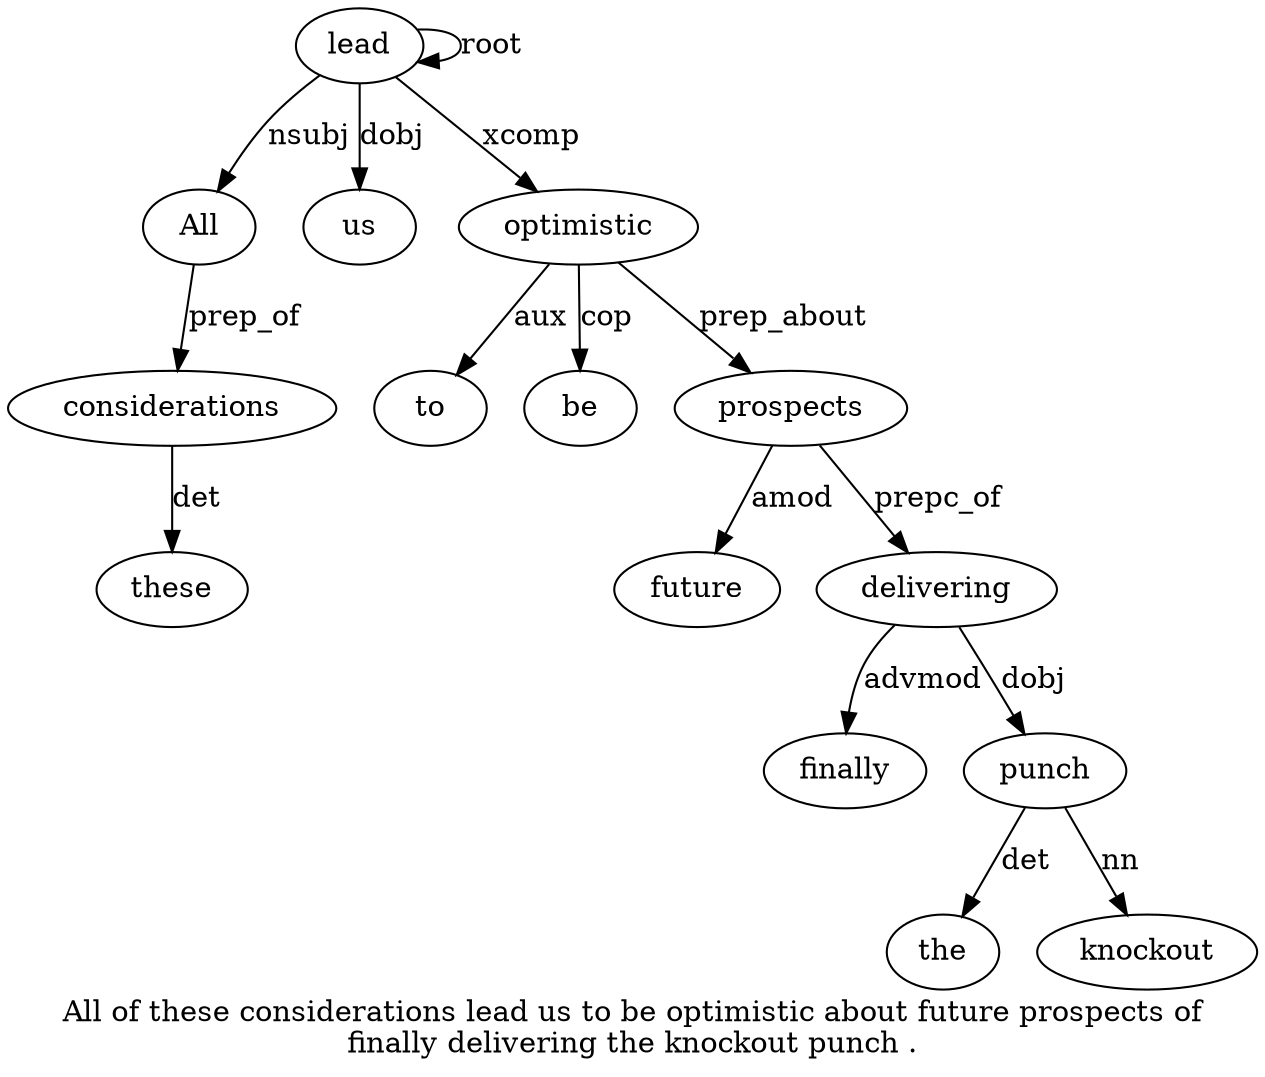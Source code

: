 digraph "All of these considerations lead us to be optimistic about future prospects of finally delivering the knockout punch ." {
label="All of these considerations lead us to be optimistic about future prospects of
finally delivering the knockout punch .";
lead5 [style=filled, fillcolor=white, label=lead];
All1 [style=filled, fillcolor=white, label=All];
lead5 -> All1  [label=nsubj];
considerations4 [style=filled, fillcolor=white, label=considerations];
these3 [style=filled, fillcolor=white, label=these];
considerations4 -> these3  [label=det];
All1 -> considerations4  [label=prep_of];
lead5 -> lead5  [label=root];
us6 [style=filled, fillcolor=white, label=us];
lead5 -> us6  [label=dobj];
optimistic9 [style=filled, fillcolor=white, label=optimistic];
to7 [style=filled, fillcolor=white, label=to];
optimistic9 -> to7  [label=aux];
be8 [style=filled, fillcolor=white, label=be];
optimistic9 -> be8  [label=cop];
lead5 -> optimistic9  [label=xcomp];
prospects12 [style=filled, fillcolor=white, label=prospects];
future11 [style=filled, fillcolor=white, label=future];
prospects12 -> future11  [label=amod];
optimistic9 -> prospects12  [label=prep_about];
delivering15 [style=filled, fillcolor=white, label=delivering];
finally14 [style=filled, fillcolor=white, label=finally];
delivering15 -> finally14  [label=advmod];
prospects12 -> delivering15  [label=prepc_of];
punch18 [style=filled, fillcolor=white, label=punch];
the16 [style=filled, fillcolor=white, label=the];
punch18 -> the16  [label=det];
knockout17 [style=filled, fillcolor=white, label=knockout];
punch18 -> knockout17  [label=nn];
delivering15 -> punch18  [label=dobj];
}
